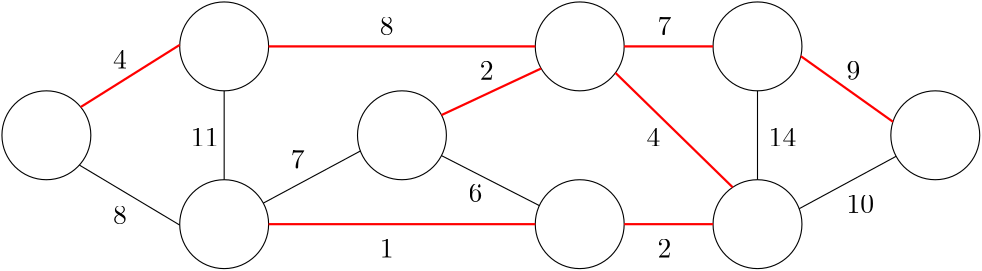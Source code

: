 <?xml version="1.0"?>
<!DOCTYPE ipe SYSTEM "ipe.dtd">
<ipe version="70218" creator="Ipe 7.2.24">
<info created="D:20211211233600" modified="D:20211211233600"/>
<ipestyle name="basic">
<symbol name="arrow/arc(spx)">
<path stroke="sym-stroke" fill="sym-stroke" pen="sym-pen">
0 0 m
-1 0.333 l
-1 -0.333 l
h
</path>
</symbol>
<symbol name="arrow/farc(spx)">
<path stroke="sym-stroke" fill="white" pen="sym-pen">
0 0 m
-1 0.333 l
-1 -0.333 l
h
</path>
</symbol>
<symbol name="arrow/ptarc(spx)">
<path stroke="sym-stroke" fill="sym-stroke" pen="sym-pen">
0 0 m
-1 0.333 l
-0.8 0 l
-1 -0.333 l
h
</path>
</symbol>
<symbol name="arrow/fptarc(spx)">
<path stroke="sym-stroke" fill="white" pen="sym-pen">
0 0 m
-1 0.333 l
-0.8 0 l
-1 -0.333 l
h
</path>
</symbol>
<symbol name="mark/circle(sx)" transformations="translations">
<path fill="sym-stroke">
0.6 0 0 0.6 0 0 e
0.4 0 0 0.4 0 0 e
</path>
</symbol>
<symbol name="mark/disk(sx)" transformations="translations">
<path fill="sym-stroke">
0.6 0 0 0.6 0 0 e
</path>
</symbol>
<symbol name="mark/fdisk(sfx)" transformations="translations">
<group>
<path fill="sym-fill">
0.5 0 0 0.5 0 0 e
</path>
<path fill="sym-stroke" fillrule="eofill">
0.6 0 0 0.6 0 0 e
0.4 0 0 0.4 0 0 e
</path>
</group>
</symbol>
<symbol name="mark/box(sx)" transformations="translations">
<path fill="sym-stroke" fillrule="eofill">
-0.6 -0.6 m
0.6 -0.6 l
0.6 0.6 l
-0.6 0.6 l
h
-0.4 -0.4 m
0.4 -0.4 l
0.4 0.4 l
-0.4 0.4 l
h
</path>
</symbol>
<symbol name="mark/square(sx)" transformations="translations">
<path fill="sym-stroke">
-0.6 -0.6 m
0.6 -0.6 l
0.6 0.6 l
-0.6 0.6 l
h
</path>
</symbol>
<symbol name="mark/fsquare(sfx)" transformations="translations">
<group>
<path fill="sym-fill">
-0.5 -0.5 m
0.5 -0.5 l
0.5 0.5 l
-0.5 0.5 l
h
</path>
<path fill="sym-stroke" fillrule="eofill">
-0.6 -0.6 m
0.6 -0.6 l
0.6 0.6 l
-0.6 0.6 l
h
-0.4 -0.4 m
0.4 -0.4 l
0.4 0.4 l
-0.4 0.4 l
h
</path>
</group>
</symbol>
<symbol name="mark/cross(sx)" transformations="translations">
<group>
<path fill="sym-stroke">
-0.43 -0.57 m
0.57 0.43 l
0.43 0.57 l
-0.57 -0.43 l
h
</path>
<path fill="sym-stroke">
-0.43 0.57 m
0.57 -0.43 l
0.43 -0.57 l
-0.57 0.43 l
h
</path>
</group>
</symbol>
<symbol name="arrow/fnormal(spx)">
<path stroke="sym-stroke" fill="white" pen="sym-pen">
0 0 m
-1 0.333 l
-1 -0.333 l
h
</path>
</symbol>
<symbol name="arrow/pointed(spx)">
<path stroke="sym-stroke" fill="sym-stroke" pen="sym-pen">
0 0 m
-1 0.333 l
-0.8 0 l
-1 -0.333 l
h
</path>
</symbol>
<symbol name="arrow/fpointed(spx)">
<path stroke="sym-stroke" fill="white" pen="sym-pen">
0 0 m
-1 0.333 l
-0.8 0 l
-1 -0.333 l
h
</path>
</symbol>
<symbol name="arrow/linear(spx)">
<path stroke="sym-stroke" pen="sym-pen">
-1 0.333 m
0 0 l
-1 -0.333 l
</path>
</symbol>
<symbol name="arrow/fdouble(spx)">
<path stroke="sym-stroke" fill="white" pen="sym-pen">
0 0 m
-1 0.333 l
-1 -0.333 l
h
-1 0 m
-2 0.333 l
-2 -0.333 l
h
</path>
</symbol>
<symbol name="arrow/double(spx)">
<path stroke="sym-stroke" fill="sym-stroke" pen="sym-pen">
0 0 m
-1 0.333 l
-1 -0.333 l
h
-1 0 m
-2 0.333 l
-2 -0.333 l
h
</path>
</symbol>
<symbol name="arrow/mid-normal(spx)">
<path stroke="sym-stroke" fill="sym-stroke" pen="sym-pen">
0.5 0 m
-0.5 0.333 l
-0.5 -0.333 l
h
</path>
</symbol>
<symbol name="arrow/mid-fnormal(spx)">
<path stroke="sym-stroke" fill="white" pen="sym-pen">
0.5 0 m
-0.5 0.333 l
-0.5 -0.333 l
h
</path>
</symbol>
<symbol name="arrow/mid-pointed(spx)">
<path stroke="sym-stroke" fill="sym-stroke" pen="sym-pen">
0.5 0 m
-0.5 0.333 l
-0.3 0 l
-0.5 -0.333 l
h
</path>
</symbol>
<symbol name="arrow/mid-fpointed(spx)">
<path stroke="sym-stroke" fill="white" pen="sym-pen">
0.5 0 m
-0.5 0.333 l
-0.3 0 l
-0.5 -0.333 l
h
</path>
</symbol>
<symbol name="arrow/mid-double(spx)">
<path stroke="sym-stroke" fill="sym-stroke" pen="sym-pen">
1 0 m
0 0.333 l
0 -0.333 l
h
0 0 m
-1 0.333 l
-1 -0.333 l
h
</path>
</symbol>
<symbol name="arrow/mid-fdouble(spx)">
<path stroke="sym-stroke" fill="white" pen="sym-pen">
1 0 m
0 0.333 l
0 -0.333 l
h
0 0 m
-1 0.333 l
-1 -0.333 l
h
</path>
</symbol>
<anglesize name="22.5 deg" value="22.5"/>
<anglesize name="30 deg" value="30"/>
<anglesize name="45 deg" value="45"/>
<anglesize name="60 deg" value="60"/>
<anglesize name="90 deg" value="90"/>
<arrowsize name="large" value="10"/>
<arrowsize name="small" value="5"/>
<arrowsize name="tiny" value="3"/>
<color name="blue" value="0 0 1"/>
<color name="brown" value="0.647 0.165 0.165"/>
<color name="darkblue" value="0 0 0.545"/>
<color name="darkcyan" value="0 0.545 0.545"/>
<color name="darkgray" value="0.663"/>
<color name="darkgreen" value="0 0.392 0"/>
<color name="darkmagenta" value="0.545 0 0.545"/>
<color name="darkorange" value="1 0.549 0"/>
<color name="darkred" value="0.545 0 0"/>
<color name="gold" value="1 0.843 0"/>
<color name="gray" value="0.745"/>
<color name="green" value="0 1 0"/>
<color name="lightblue" value="0.678 0.847 0.902"/>
<color name="lightcyan" value="0.878 1 1"/>
<color name="lightgray" value="0.827"/>
<color name="lightgreen" value="0.565 0.933 0.565"/>
<color name="lightyellow" value="1 1 0.878"/>
<color name="navy" value="0 0 0.502"/>
<color name="orange" value="1 0.647 0"/>
<color name="pink" value="1 0.753 0.796"/>
<color name="purple" value="0.627 0.125 0.941"/>
<color name="red" value="1 0 0"/>
<color name="seagreen" value="0.18 0.545 0.341"/>
<color name="turquoise" value="0.251 0.878 0.816"/>
<color name="violet" value="0.933 0.51 0.933"/>
<color name="yellow" value="1 1 0"/>
<dashstyle name="dash dot dotted" value="[4 2 1 2 1 2] 0"/>
<dashstyle name="dash dotted" value="[4 2 1 2] 0"/>
<dashstyle name="dashed" value="[4] 0"/>
<dashstyle name="dotted" value="[1 3] 0"/>
<gridsize name="10 pts (~3.5 mm)" value="10"/>
<gridsize name="14 pts (~5 mm)" value="14"/>
<gridsize name="16 pts (~6 mm)" value="16"/>
<gridsize name="20 pts (~7 mm)" value="20"/>
<gridsize name="28 pts (~10 mm)" value="28"/>
<gridsize name="32 pts (~12 mm)" value="32"/>
<gridsize name="4 pts" value="4"/>
<gridsize name="56 pts (~20 mm)" value="56"/>
<gridsize name="8 pts (~3 mm)" value="8"/>
<opacity name="10%" value="0.1"/>
<opacity name="30%" value="0.3"/>
<opacity name="50%" value="0.5"/>
<opacity name="75%" value="0.75"/>
<pen name="fat" value="1.2"/>
<pen name="heavier" value="0.8"/>
<pen name="ultrafat" value="2"/>
<symbolsize name="large" value="5"/>
<symbolsize name="small" value="2"/>
<symbolsize name="tiny" value="1.1"/>
<textsize name="Huge" value="\Huge"/>
<textsize name="LARGE" value="\LARGE"/>
<textsize name="Large" value="\Large"/>
<textsize name="footnote" value="\footnotesize"/>
<textsize name="huge" value="\huge"/>
<textsize name="large" value="\large"/>
<textsize name="small" value="\small"/>
<textsize name="tiny" value="\tiny"/>
<textstyle name="center" begin="\begin{center}" end="\end{center}"/>
<textstyle name="item" begin="\begin{itemize}\item{}" end="\end{itemize}"/>
<textstyle name="itemize" begin="\begin{itemize}" end="\end{itemize}"/>
<tiling name="falling" angle="-60" step="4" width="1"/>
<tiling name="rising" angle="30" step="4" width="1"/>
</ipestyle>
<page>
<layer name="alpha"/>
<view layers="alpha" active="alpha"/>
<path layer="alpha" stroke="black">
16 0 0 16 48 448 e
</path>
<path stroke="black">
16 0 0 16 112 480 e
</path>
<path stroke="black">
16 0 0 16 112 416 e
</path>
<path stroke="black">
16 0 0 16 176 448 e
</path>
<path stroke="black">
16 0 0 16 240 480 e
</path>
<path stroke="black">
16 0 0 16 240 416 e
</path>
<path stroke="black">
16 0 0 16 304 480 e
</path>
<path stroke="black">
16 0 0 16 304 416 e
</path>
<path stroke="black">
16 0 0 16 368 448 e
</path>
<path stroke="red" pen="heavier">
60.3507 458.171 m
96.0096 480.555 l
</path>
<path stroke="black">
59.8702 437.272 m
96.0035 415.667 l
</path>
<path stroke="red" pen="heavier">
128 480 m
224 480 l
</path>
<path stroke="red" pen="heavier">
256 480 m
288 480 l
</path>
<path stroke="red" pen="heavier">
256 416 m
288 416 l
</path>
<path stroke="red" pen="heavier">
128 416 m
224 416 l
</path>
<path stroke="black">
112 464 m
112 432 l
</path>
<path stroke="black">
126.09 423.58 m
161.033 442.345 l
</path>
<path stroke="red" pen="heavier">
190.245 455.287 m
226.109 472.06 l
</path>
<path stroke="black">
190.228 440.681 m
225.462 422.681 l
</path>
<path stroke="red" pen="heavier">
252.859 470.479 m
295.06 429.269 l
</path>
<path stroke="black">
319.001 421.565 m
353.902 440.434 l
</path>
<path stroke="red" pen="heavier">
319.608 476.479 m
352.758 452.865 l
</path>
<path stroke="black">
304 464 m
304 432 l
</path>
<text matrix="1 0 0 1 4 -4" transformations="translations" pos="68 476" stroke="black" type="label" width="4.981" height="6.42" depth="0" valign="baseline">4</text>
<text matrix="1 0 0 1 4 -60" transformations="translations" pos="68 476" stroke="black" type="label" width="4.981" height="6.42" depth="0" valign="baseline">8</text>
<text matrix="1 0 0 1 32 -32" transformations="translations" pos="68 476" stroke="black" type="label" width="9.963" height="6.42" depth="0" valign="baseline">11</text>
<text matrix="1 0 0 1 100 8" transformations="translations" pos="68 476" stroke="black" type="label" width="4.981" height="6.42" depth="0" valign="baseline">8</text>
<text matrix="1 0 0 1 68 -40" transformations="translations" pos="68 476" stroke="black" type="label" width="4.981" height="6.42" depth="0" valign="baseline">7</text>
<text matrix="1 0 0 1 100 -72" transformations="translations" pos="68 476" stroke="black" type="label" width="4.981" height="6.42" depth="0" valign="baseline">1</text>
<text matrix="1 0 0 1 136 -8" transformations="translations" pos="68 476" stroke="black" type="label" width="4.981" height="6.42" depth="0" valign="baseline">2</text>
<text matrix="1 0 0 1 132 -52" transformations="translations" pos="68 476" stroke="black" type="label" width="4.981" height="6.42" depth="0" valign="baseline">6</text>
<text matrix="1 0 0 1 196 -32" transformations="translations" pos="68 476" stroke="black" type="label" width="4.981" height="6.42" depth="0" valign="baseline">4</text>
<text matrix="1 0 0 1 200 -72" transformations="translations" pos="68 476" stroke="black" type="label" width="4.981" height="6.42" depth="0" valign="baseline">2</text>
<text matrix="1 0 0 1 200 8" transformations="translations" pos="68 476" stroke="black" type="label" width="4.981" height="6.42" depth="0" valign="baseline">7</text>
<text matrix="1 0 0 1 240 -32" transformations="translations" pos="68 476" stroke="black" type="label" width="9.963" height="6.42" depth="0" valign="baseline">14</text>
<text matrix="1 0 0 1 268 -8" transformations="translations" pos="68 476" stroke="black" type="label" width="4.981" height="6.42" depth="0" valign="baseline">9</text>
<text matrix="1 0 0 1 268 -56" transformations="translations" pos="68 476" stroke="black" type="label" width="9.963" height="6.42" depth="0" valign="baseline">10</text>
</page>
</ipe>
